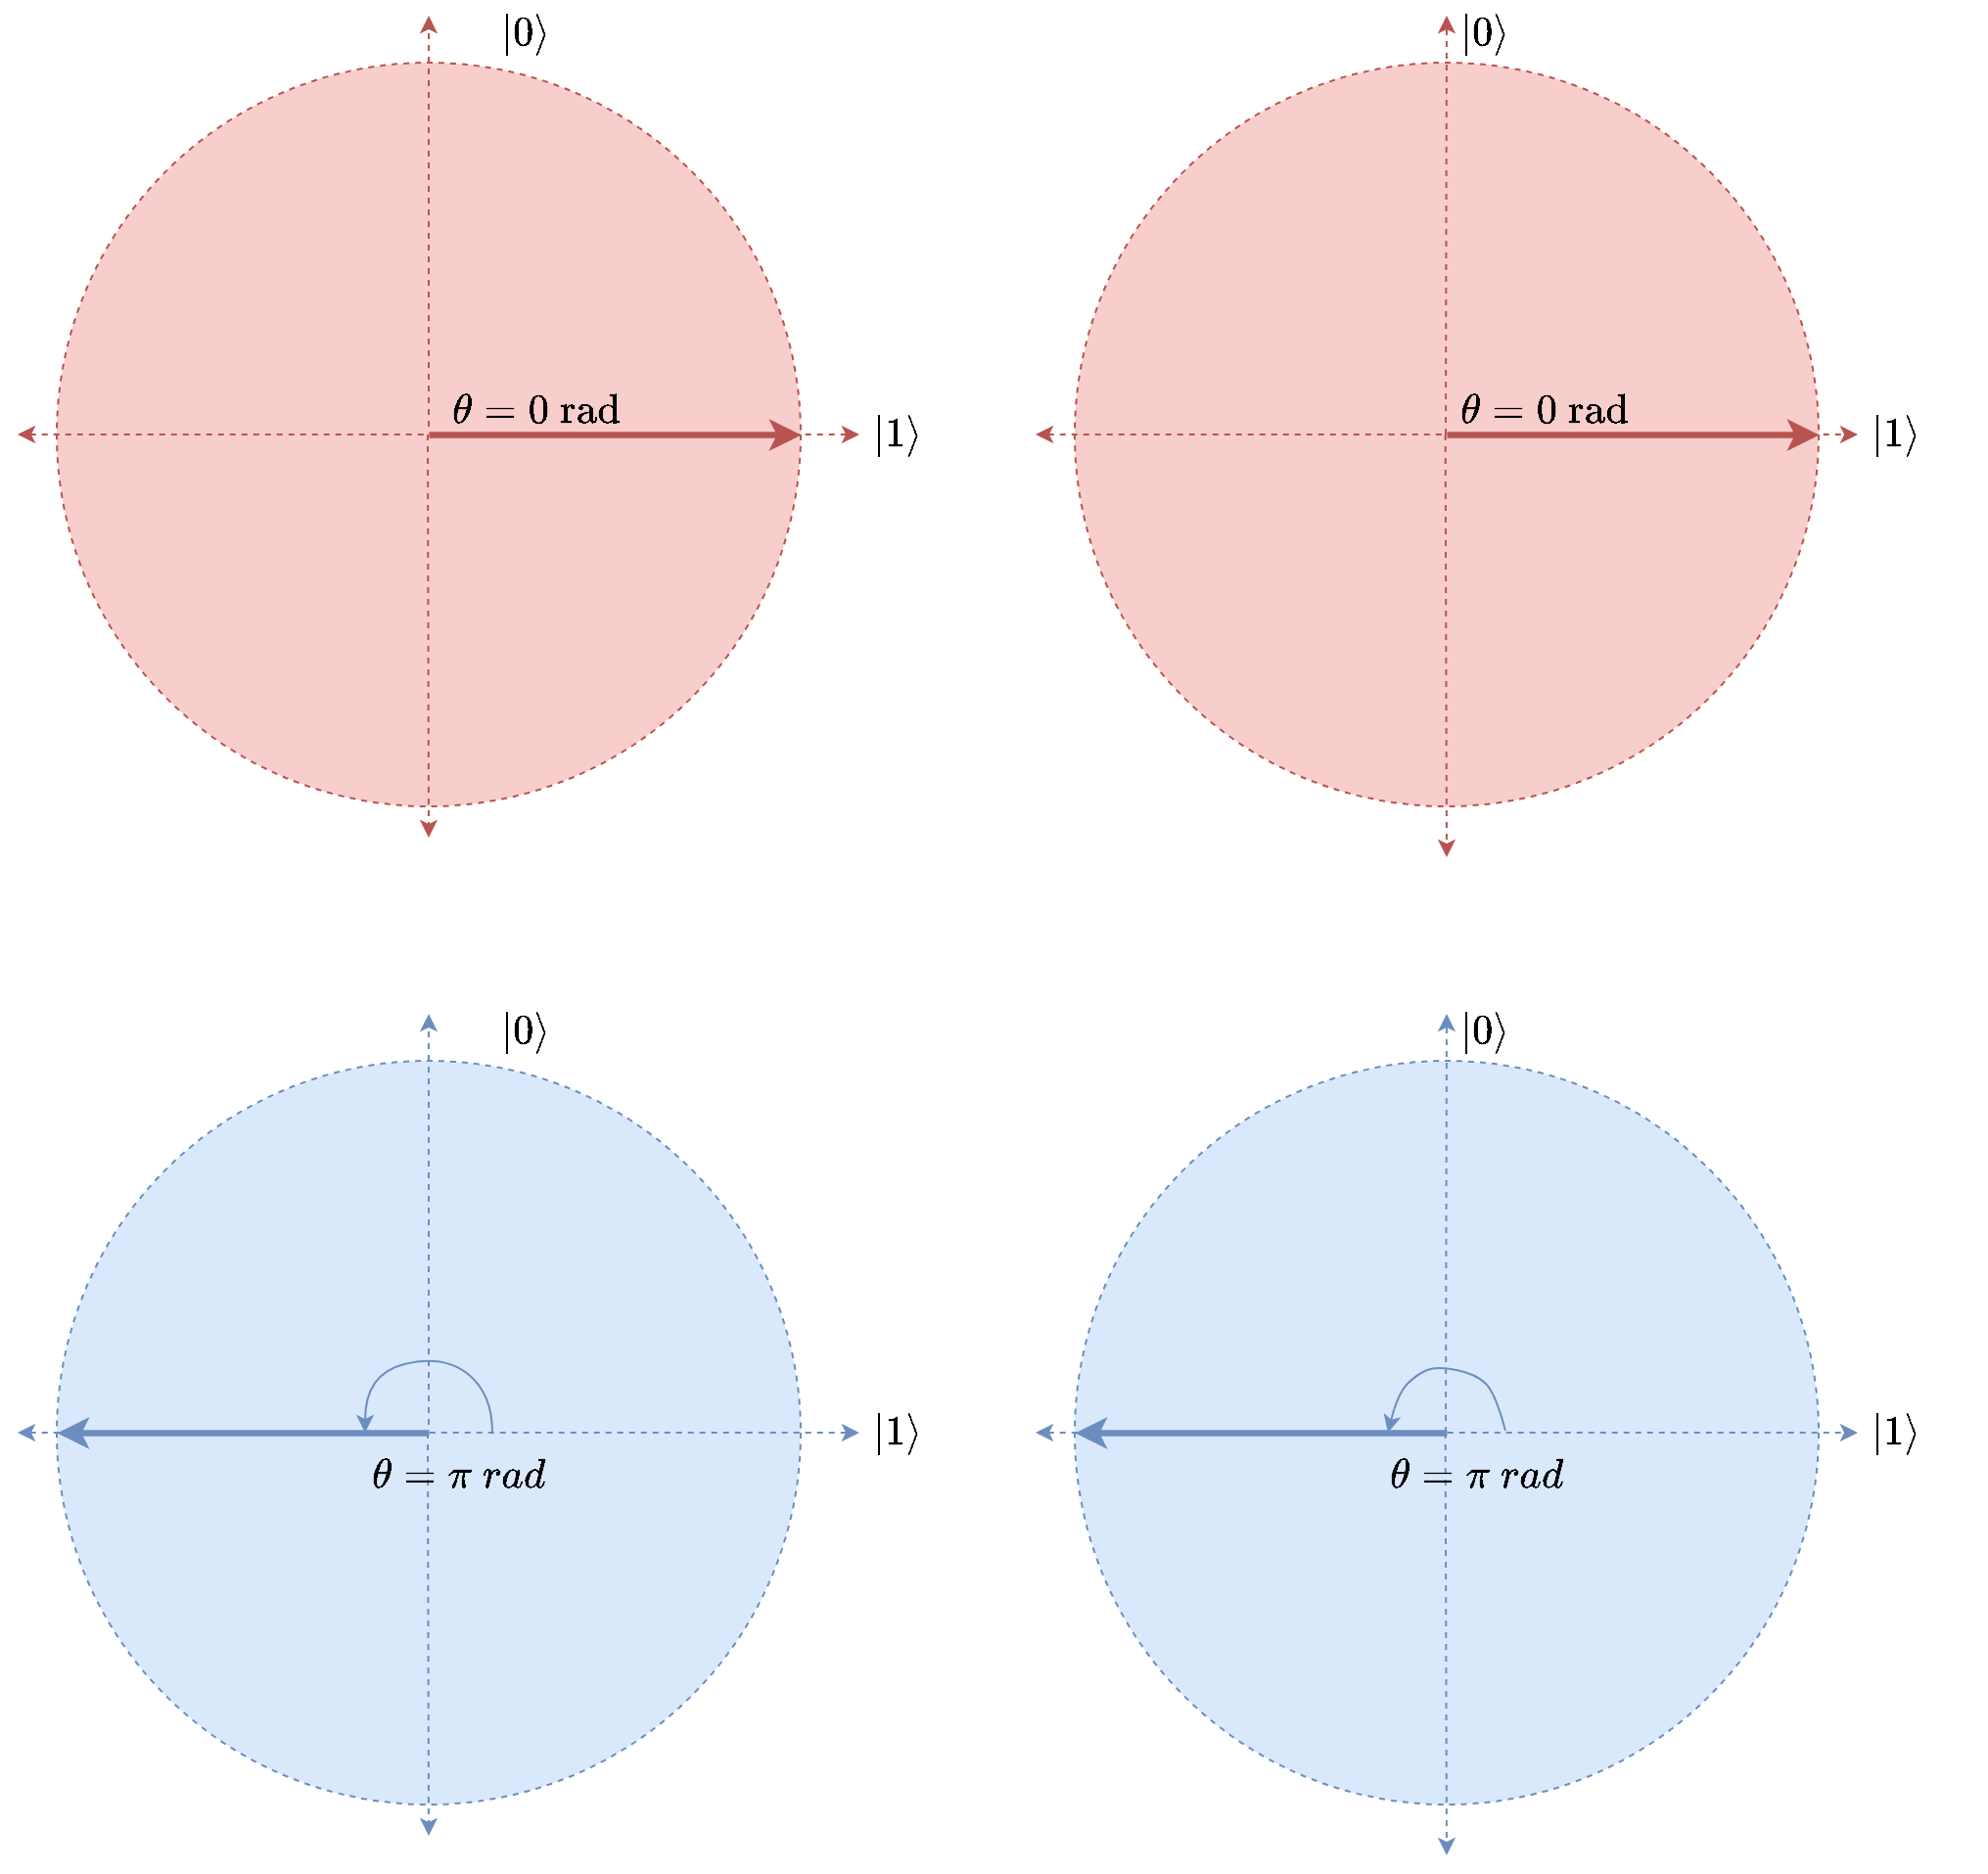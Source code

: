 <mxfile version="24.7.17">
  <diagram name="Page-1" id="U5x_MSP79JFhof20lxgT">
    <mxGraphModel dx="1304" dy="766" grid="1" gridSize="10" guides="1" tooltips="1" connect="1" arrows="1" fold="1" page="1" pageScale="1" pageWidth="1169" pageHeight="827" math="1" shadow="0">
      <root>
        <mxCell id="0" />
        <mxCell id="1" parent="0" />
        <mxCell id="d-plMrzCWjamI5wwlIUe-1" value="" style="ellipse;whiteSpace=wrap;html=1;aspect=fixed;fillColor=#f8cecc;dashed=1;strokeWidth=1;strokeColor=#b85450;" parent="1" vertex="1">
          <mxGeometry x="115" y="160" width="380" height="380" as="geometry" />
        </mxCell>
        <mxCell id="d-plMrzCWjamI5wwlIUe-4" value="" style="endArrow=classic;html=1;rounded=0;fillColor=#f8cecc;strokeWidth=3.26;strokeColor=#b85450;" parent="1" edge="1">
          <mxGeometry width="50" height="50" relative="1" as="geometry">
            <mxPoint x="305" y="350" as="sourcePoint" />
            <mxPoint x="495" y="350" as="targetPoint" />
          </mxGeometry>
        </mxCell>
        <mxCell id="d-plMrzCWjamI5wwlIUe-5" value="" style="endArrow=classic;html=1;rounded=0;fillColor=#f8cecc;dashed=1;strokeColor=#b85450;" parent="1" edge="1">
          <mxGeometry width="50" height="50" relative="1" as="geometry">
            <mxPoint x="304.5" y="350" as="sourcePoint" />
            <mxPoint x="305" y="556" as="targetPoint" />
          </mxGeometry>
        </mxCell>
        <mxCell id="d-plMrzCWjamI5wwlIUe-8" value="" style="endArrow=classic;startArrow=classic;html=1;rounded=0;fillColor=#f8cecc;dashed=1;strokeColor=#b85450;" parent="1" edge="1">
          <mxGeometry width="50" height="50" relative="1" as="geometry">
            <mxPoint x="95" y="350" as="sourcePoint" />
            <mxPoint x="525" y="350" as="targetPoint" />
          </mxGeometry>
        </mxCell>
        <mxCell id="sScavqD2Bajr5g2JrPfD-4" value="" style="ellipse;whiteSpace=wrap;html=1;aspect=fixed;fillColor=#f8cecc;dashed=1;strokeWidth=1;strokeColor=#b85450;" parent="1" vertex="1">
          <mxGeometry x="635" y="160" width="380" height="380" as="geometry" />
        </mxCell>
        <mxCell id="sScavqD2Bajr5g2JrPfD-7" value="" style="endArrow=classic;html=1;rounded=0;entryX=1;entryY=0.5;entryDx=0;entryDy=0;fillColor=#f8cecc;strokeWidth=3.26;strokeColor=#b85450;" parent="1" target="sScavqD2Bajr5g2JrPfD-4" edge="1">
          <mxGeometry width="50" height="50" relative="1" as="geometry">
            <mxPoint x="825" y="350" as="sourcePoint" />
            <mxPoint x="821.02" y="539.43" as="targetPoint" />
          </mxGeometry>
        </mxCell>
        <mxCell id="sScavqD2Bajr5g2JrPfD-8" value="" style="endArrow=classic;html=1;rounded=0;fillColor=#f8cecc;dashed=1;strokeColor=#b85450;" parent="1" edge="1">
          <mxGeometry width="50" height="50" relative="1" as="geometry">
            <mxPoint x="824.5" y="350" as="sourcePoint" />
            <mxPoint x="825" y="136" as="targetPoint" />
          </mxGeometry>
        </mxCell>
        <mxCell id="sScavqD2Bajr5g2JrPfD-10" value="" style="endArrow=classic;startArrow=classic;html=1;rounded=0;fillColor=#f8cecc;dashed=1;strokeColor=#b85450;" parent="1" edge="1">
          <mxGeometry width="50" height="50" relative="1" as="geometry">
            <mxPoint x="615" y="350" as="sourcePoint" />
            <mxPoint x="1035" y="350" as="targetPoint" />
          </mxGeometry>
        </mxCell>
        <mxCell id="sScavqD2Bajr5g2JrPfD-37" value="" style="endArrow=classic;html=1;rounded=0;fillColor=#f8cecc;dashed=1;strokeColor=#b85450;" parent="1" edge="1">
          <mxGeometry width="50" height="50" relative="1" as="geometry">
            <mxPoint x="824.33" y="350" as="sourcePoint" />
            <mxPoint x="825" y="566" as="targetPoint" />
          </mxGeometry>
        </mxCell>
        <mxCell id="k4JqhuKGf1oFXD63gPQ0-1" value="&lt;span style=&quot;font-size: 18px;&quot;&gt;$$\ket{0}$$&lt;/span&gt;" style="text;html=1;align=center;verticalAlign=middle;whiteSpace=wrap;rounded=0;" parent="1" vertex="1">
          <mxGeometry x="335" y="130" width="40" height="30" as="geometry" />
        </mxCell>
        <mxCell id="k4JqhuKGf1oFXD63gPQ0-8" value="&lt;span style=&quot;font-size: 18px;&quot;&gt;$$\ket{1}$$&lt;/span&gt;" style="text;html=1;align=center;verticalAlign=middle;whiteSpace=wrap;rounded=0;" parent="1" vertex="1">
          <mxGeometry x="525" y="335" width="40" height="30" as="geometry" />
        </mxCell>
        <mxCell id="k4JqhuKGf1oFXD63gPQ0-9" value="&lt;span style=&quot;font-size: 18px;&quot;&gt;$$\ket{1}$$&lt;/span&gt;" style="text;html=1;align=center;verticalAlign=middle;whiteSpace=wrap;rounded=0;" parent="1" vertex="1">
          <mxGeometry x="1035" y="335" width="40" height="30" as="geometry" />
        </mxCell>
        <mxCell id="k4JqhuKGf1oFXD63gPQ0-11" value="&lt;span style=&quot;font-size: 18px;&quot;&gt;$$\ket{0}$$&lt;/span&gt;" style="text;html=1;align=center;verticalAlign=middle;whiteSpace=wrap;rounded=0;" parent="1" vertex="1">
          <mxGeometry x="825" y="130" width="40" height="30" as="geometry" />
        </mxCell>
        <mxCell id="k4JqhuKGf1oFXD63gPQ0-13" value="&lt;span style=&quot;font-size: 18px;&quot;&gt;$$\theta = 0 ~\text{rad}$$&lt;/span&gt;" style="text;html=1;align=center;verticalAlign=middle;whiteSpace=wrap;rounded=0;" parent="1" vertex="1">
          <mxGeometry x="305" y="326" width="110" height="24" as="geometry" />
        </mxCell>
        <mxCell id="k4JqhuKGf1oFXD63gPQ0-14" value="&lt;span style=&quot;font-size: 18px;&quot;&gt;$$\theta = 0~\text{rad}$$&lt;/span&gt;" style="text;html=1;align=center;verticalAlign=middle;whiteSpace=wrap;rounded=0;" parent="1" vertex="1">
          <mxGeometry x="865" y="326" width="20" height="24" as="geometry" />
        </mxCell>
        <mxCell id="k4JqhuKGf1oFXD63gPQ0-3" value="" style="endArrow=classic;html=1;rounded=0;fillColor=#f8cecc;dashed=1;strokeColor=#b85450;" parent="1" edge="1">
          <mxGeometry width="50" height="50" relative="1" as="geometry">
            <mxPoint x="305" y="346" as="sourcePoint" />
            <mxPoint x="305" y="136" as="targetPoint" />
          </mxGeometry>
        </mxCell>
        <mxCell id="TR4yrZ4VFZq9YKR017Li-3" value="" style="ellipse;whiteSpace=wrap;html=1;aspect=fixed;fillColor=#dae8fc;dashed=1;strokeWidth=1;strokeColor=#6c8ebf;" vertex="1" parent="1">
          <mxGeometry x="115" y="670" width="380" height="380" as="geometry" />
        </mxCell>
        <mxCell id="TR4yrZ4VFZq9YKR017Li-4" value="" style="endArrow=classic;html=1;rounded=0;fillColor=#dae8fc;strokeWidth=3.26;strokeColor=#6c8ebf;" edge="1" parent="1">
          <mxGeometry width="50" height="50" relative="1" as="geometry">
            <mxPoint x="305" y="860" as="sourcePoint" />
            <mxPoint x="115" y="860" as="targetPoint" />
          </mxGeometry>
        </mxCell>
        <mxCell id="TR4yrZ4VFZq9YKR017Li-5" value="" style="endArrow=classic;html=1;rounded=0;fillColor=#dae8fc;dashed=1;strokeColor=#6c8ebf;" edge="1" parent="1">
          <mxGeometry width="50" height="50" relative="1" as="geometry">
            <mxPoint x="304.5" y="860" as="sourcePoint" />
            <mxPoint x="305" y="1066" as="targetPoint" />
          </mxGeometry>
        </mxCell>
        <mxCell id="TR4yrZ4VFZq9YKR017Li-7" value="" style="ellipse;whiteSpace=wrap;html=1;aspect=fixed;fillColor=#dae8fc;dashed=1;strokeWidth=1;strokeColor=#6c8ebf;" vertex="1" parent="1">
          <mxGeometry x="635" y="670" width="380" height="380" as="geometry" />
        </mxCell>
        <mxCell id="TR4yrZ4VFZq9YKR017Li-8" value="" style="endArrow=classic;html=1;rounded=0;entryX=1;entryY=0.5;entryDx=0;entryDy=0;fillColor=#dae8fc;strokeWidth=3.26;exitX=1;exitY=0.5;exitDx=0;exitDy=0;strokeColor=#6c8ebf;" edge="1" parent="1">
          <mxGeometry width="50" height="50" relative="1" as="geometry">
            <mxPoint x="825.0" y="860" as="sourcePoint" />
            <mxPoint x="635" y="860" as="targetPoint" />
          </mxGeometry>
        </mxCell>
        <mxCell id="TR4yrZ4VFZq9YKR017Li-9" value="" style="endArrow=classic;html=1;rounded=0;fillColor=#dae8fc;dashed=1;strokeColor=#6c8ebf;" edge="1" parent="1">
          <mxGeometry width="50" height="50" relative="1" as="geometry">
            <mxPoint x="824.5" y="860" as="sourcePoint" />
            <mxPoint x="825" y="646" as="targetPoint" />
          </mxGeometry>
        </mxCell>
        <mxCell id="TR4yrZ4VFZq9YKR017Li-11" value="" style="endArrow=classic;html=1;rounded=0;fillColor=#dae8fc;dashed=1;strokeColor=#6c8ebf;" edge="1" parent="1">
          <mxGeometry width="50" height="50" relative="1" as="geometry">
            <mxPoint x="824.33" y="860" as="sourcePoint" />
            <mxPoint x="825" y="1076" as="targetPoint" />
          </mxGeometry>
        </mxCell>
        <mxCell id="TR4yrZ4VFZq9YKR017Li-12" value="&lt;span style=&quot;font-size: 18px;&quot;&gt;$$\ket{0}$$&lt;/span&gt;" style="text;html=1;align=center;verticalAlign=middle;whiteSpace=wrap;rounded=0;fillColor=none;strokeColor=none;" vertex="1" parent="1">
          <mxGeometry x="335" y="640" width="40" height="30" as="geometry" />
        </mxCell>
        <mxCell id="TR4yrZ4VFZq9YKR017Li-13" value="" style="curved=1;endArrow=classic;html=1;rounded=0;fillColor=#dae8fc;strokeColor=#6c8ebf;" edge="1" parent="1">
          <mxGeometry width="50" height="50" relative="1" as="geometry">
            <mxPoint x="337.5" y="860" as="sourcePoint" />
            <mxPoint x="272.5" y="860" as="targetPoint" />
            <Array as="points">
              <mxPoint x="337.5" y="840" />
              <mxPoint x="312.5" y="820" />
              <mxPoint x="272.5" y="830" />
            </Array>
          </mxGeometry>
        </mxCell>
        <mxCell id="TR4yrZ4VFZq9YKR017Li-14" value="" style="curved=1;endArrow=classic;html=1;rounded=0;fillColor=#dae8fc;strokeColor=#6c8ebf;" edge="1" parent="1">
          <mxGeometry width="50" height="50" relative="1" as="geometry">
            <mxPoint x="855" y="859" as="sourcePoint" />
            <mxPoint x="795" y="860" as="targetPoint" />
            <Array as="points">
              <mxPoint x="850" y="840" />
              <mxPoint x="840" y="830" />
              <mxPoint x="820" y="826" />
              <mxPoint x="810" y="830" />
              <mxPoint x="800" y="840" />
            </Array>
          </mxGeometry>
        </mxCell>
        <mxCell id="TR4yrZ4VFZq9YKR017Li-15" value="&lt;span style=&quot;font-size: 18px;&quot;&gt;$$\ket{1}$$&lt;/span&gt;" style="text;html=1;align=center;verticalAlign=middle;whiteSpace=wrap;rounded=0;fillColor=none;strokeColor=none;" vertex="1" parent="1">
          <mxGeometry x="525" y="845" width="40" height="30" as="geometry" />
        </mxCell>
        <mxCell id="TR4yrZ4VFZq9YKR017Li-16" value="&lt;span style=&quot;font-size: 18px;&quot;&gt;$$\ket{1}$$&lt;/span&gt;" style="text;html=1;align=center;verticalAlign=middle;whiteSpace=wrap;rounded=0;" vertex="1" parent="1">
          <mxGeometry x="1035" y="845" width="40" height="30" as="geometry" />
        </mxCell>
        <mxCell id="TR4yrZ4VFZq9YKR017Li-17" value="&lt;span style=&quot;font-size: 18px;&quot;&gt;$$\ket{0}$$&lt;/span&gt;" style="text;html=1;align=center;verticalAlign=middle;whiteSpace=wrap;rounded=0;fillColor=none;strokeColor=none;" vertex="1" parent="1">
          <mxGeometry x="825" y="640" width="40" height="30" as="geometry" />
        </mxCell>
        <mxCell id="TR4yrZ4VFZq9YKR017Li-18" value="&lt;span style=&quot;font-size: 18px;&quot;&gt;$$\theta = \pi~{rad}$$&lt;/span&gt;" style="text;html=1;align=center;verticalAlign=middle;whiteSpace=wrap;rounded=0;fillColor=none;strokeColor=none;" vertex="1" parent="1">
          <mxGeometry x="305" y="870" width="30" height="24" as="geometry" />
        </mxCell>
        <mxCell id="TR4yrZ4VFZq9YKR017Li-20" value="" style="endArrow=classic;html=1;rounded=0;fillColor=#dae8fc;dashed=1;strokeColor=#6c8ebf;" edge="1" parent="1">
          <mxGeometry width="50" height="50" relative="1" as="geometry">
            <mxPoint x="305" y="856" as="sourcePoint" />
            <mxPoint x="305" y="646" as="targetPoint" />
          </mxGeometry>
        </mxCell>
        <mxCell id="TR4yrZ4VFZq9YKR017Li-6" value="" style="endArrow=classic;startArrow=classic;html=1;rounded=0;fillColor=#dae8fc;dashed=1;strokeColor=#6c8ebf;" edge="1" parent="1">
          <mxGeometry width="50" height="50" relative="1" as="geometry">
            <mxPoint x="95" y="860" as="sourcePoint" />
            <mxPoint x="525" y="860" as="targetPoint" />
          </mxGeometry>
        </mxCell>
        <mxCell id="TR4yrZ4VFZq9YKR017Li-10" value="" style="endArrow=classic;startArrow=classic;html=1;rounded=0;fillColor=#dae8fc;dashed=1;strokeColor=#6c8ebf;" edge="1" parent="1">
          <mxGeometry width="50" height="50" relative="1" as="geometry">
            <mxPoint x="615" y="860" as="sourcePoint" />
            <mxPoint x="1035" y="860" as="targetPoint" />
          </mxGeometry>
        </mxCell>
        <mxCell id="TR4yrZ4VFZq9YKR017Li-23" value="&lt;span style=&quot;font-size: 18px;&quot;&gt;$$\theta = \pi~{rad}$$&lt;/span&gt;" style="text;html=1;align=center;verticalAlign=middle;whiteSpace=wrap;rounded=0;fillColor=none;strokeColor=none;" vertex="1" parent="1">
          <mxGeometry x="825" y="870" width="30" height="24" as="geometry" />
        </mxCell>
      </root>
    </mxGraphModel>
  </diagram>
</mxfile>
